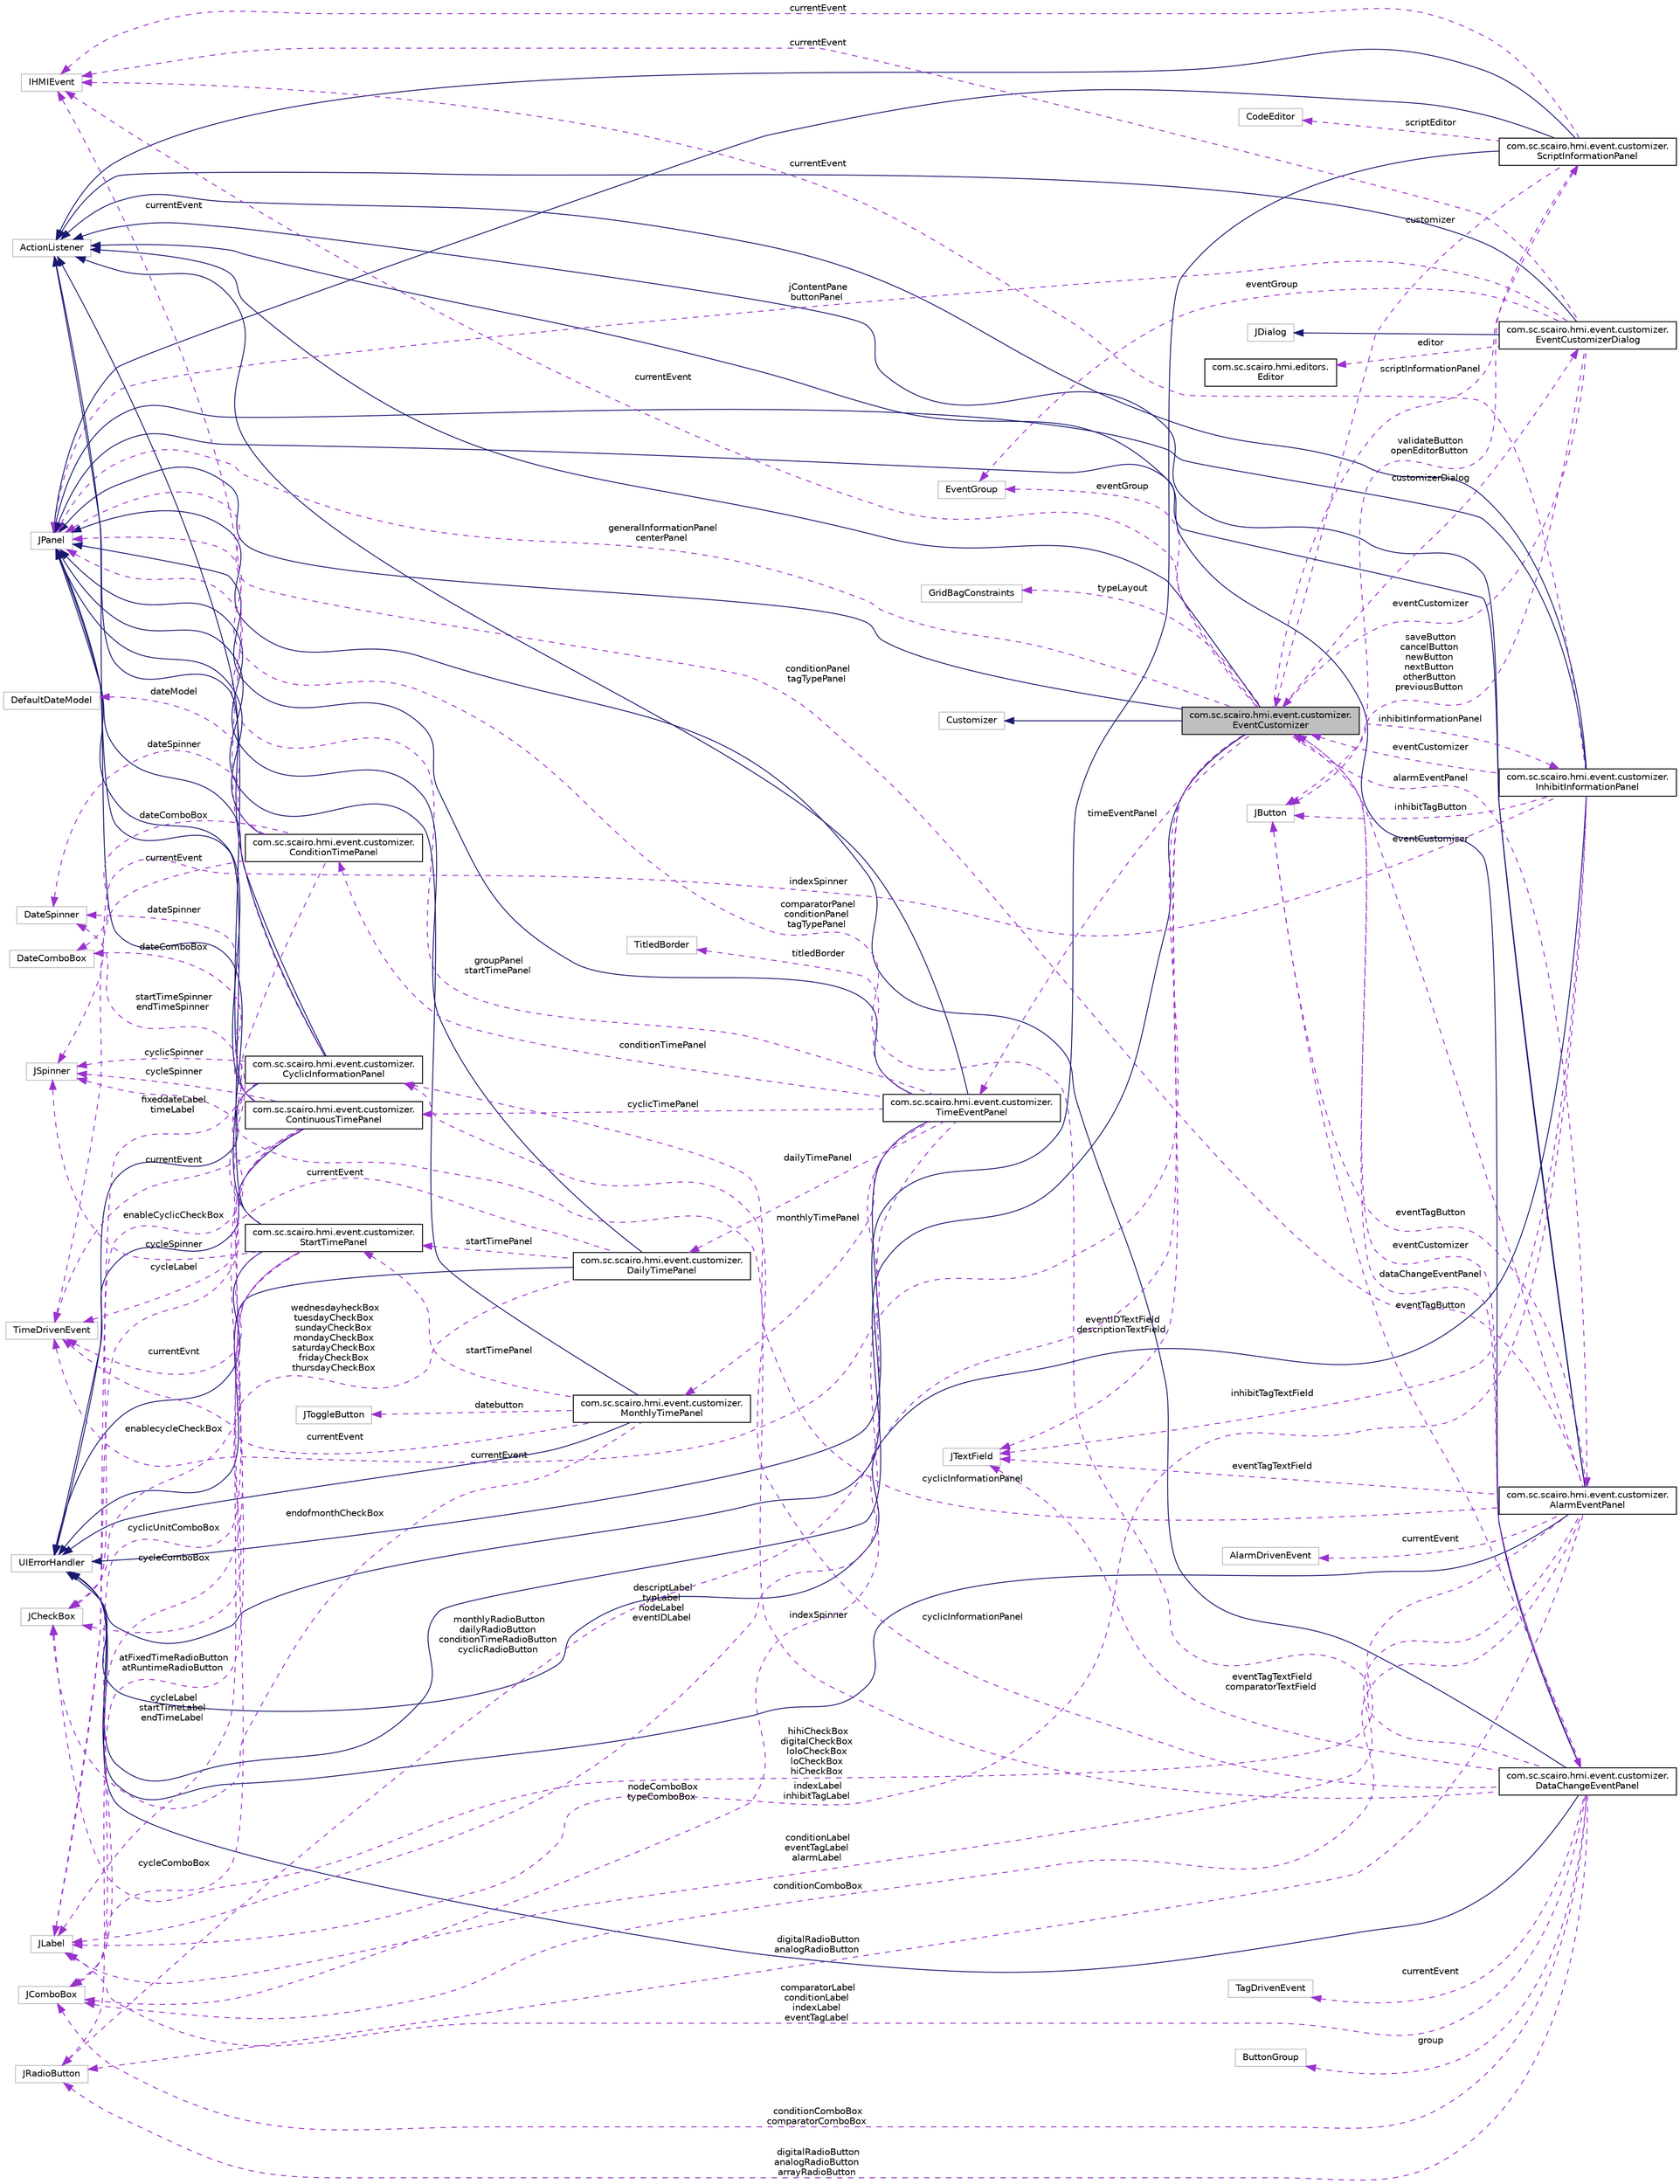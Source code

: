 digraph "com.sc.scairo.hmi.event.customizer.EventCustomizer"
{
 // LATEX_PDF_SIZE
  edge [fontname="Helvetica",fontsize="10",labelfontname="Helvetica",labelfontsize="10"];
  node [fontname="Helvetica",fontsize="10",shape=record];
  rankdir="LR";
  Node1 [label="com.sc.scairo.hmi.event.customizer.\lEventCustomizer",height=0.2,width=0.4,color="black", fillcolor="grey75", style="filled", fontcolor="black",tooltip=" "];
  Node2 -> Node1 [dir="back",color="midnightblue",fontsize="10",style="solid",fontname="Helvetica"];
  Node2 [label="JPanel",height=0.2,width=0.4,color="grey75", fillcolor="white", style="filled",tooltip=" "];
  Node3 -> Node1 [dir="back",color="midnightblue",fontsize="10",style="solid",fontname="Helvetica"];
  Node3 [label="ActionListener",height=0.2,width=0.4,color="grey75", fillcolor="white", style="filled",tooltip=" "];
  Node4 -> Node1 [dir="back",color="midnightblue",fontsize="10",style="solid",fontname="Helvetica"];
  Node4 [label="Customizer",height=0.2,width=0.4,color="grey75", fillcolor="white", style="filled",tooltip=" "];
  Node5 -> Node1 [dir="back",color="midnightblue",fontsize="10",style="solid",fontname="Helvetica"];
  Node5 [label="UIErrorHandler",height=0.2,width=0.4,color="grey75", fillcolor="white", style="filled",tooltip=" "];
  Node6 -> Node1 [dir="back",color="darkorchid3",fontsize="10",style="dashed",label=" scriptInformationPanel" ,fontname="Helvetica"];
  Node6 [label="com.sc.scairo.hmi.event.customizer.\lScriptInformationPanel",height=0.2,width=0.4,color="black", fillcolor="white", style="filled",URL="$classcom_1_1sc_1_1scairo_1_1hmi_1_1event_1_1customizer_1_1_script_information_panel.html",tooltip=" "];
  Node2 -> Node6 [dir="back",color="midnightblue",fontsize="10",style="solid",fontname="Helvetica"];
  Node3 -> Node6 [dir="back",color="midnightblue",fontsize="10",style="solid",fontname="Helvetica"];
  Node5 -> Node6 [dir="back",color="midnightblue",fontsize="10",style="solid",fontname="Helvetica"];
  Node7 -> Node6 [dir="back",color="darkorchid3",fontsize="10",style="dashed",label=" validateButton\nopenEditorButton" ,fontname="Helvetica"];
  Node7 [label="JButton",height=0.2,width=0.4,color="grey75", fillcolor="white", style="filled",tooltip=" "];
  Node8 -> Node6 [dir="back",color="darkorchid3",fontsize="10",style="dashed",label=" currentEvent" ,fontname="Helvetica"];
  Node8 [label="IHMIEvent",height=0.2,width=0.4,color="grey75", fillcolor="white", style="filled",tooltip=" "];
  Node9 -> Node6 [dir="back",color="darkorchid3",fontsize="10",style="dashed",label=" scriptEditor" ,fontname="Helvetica"];
  Node9 [label="CodeEditor",height=0.2,width=0.4,color="grey75", fillcolor="white", style="filled",tooltip=" "];
  Node1 -> Node6 [dir="back",color="darkorchid3",fontsize="10",style="dashed",label=" customizer" ,fontname="Helvetica"];
  Node10 -> Node1 [dir="back",color="darkorchid3",fontsize="10",style="dashed",label=" inhibitInformationPanel" ,fontname="Helvetica"];
  Node10 [label="com.sc.scairo.hmi.event.customizer.\lInhibitInformationPanel",height=0.2,width=0.4,color="black", fillcolor="white", style="filled",URL="$classcom_1_1sc_1_1scairo_1_1hmi_1_1event_1_1customizer_1_1_inhibit_information_panel.html",tooltip=" "];
  Node2 -> Node10 [dir="back",color="midnightblue",fontsize="10",style="solid",fontname="Helvetica"];
  Node3 -> Node10 [dir="back",color="midnightblue",fontsize="10",style="solid",fontname="Helvetica"];
  Node5 -> Node10 [dir="back",color="midnightblue",fontsize="10",style="solid",fontname="Helvetica"];
  Node7 -> Node10 [dir="back",color="darkorchid3",fontsize="10",style="dashed",label=" inhibitTagButton" ,fontname="Helvetica"];
  Node8 -> Node10 [dir="back",color="darkorchid3",fontsize="10",style="dashed",label=" currentEvent" ,fontname="Helvetica"];
  Node11 -> Node10 [dir="back",color="darkorchid3",fontsize="10",style="dashed",label=" inhibitTagTextField" ,fontname="Helvetica"];
  Node11 [label="JTextField",height=0.2,width=0.4,color="grey75", fillcolor="white", style="filled",tooltip=" "];
  Node12 -> Node10 [dir="back",color="darkorchid3",fontsize="10",style="dashed",label=" indexSpinner" ,fontname="Helvetica"];
  Node12 [label="JSpinner",height=0.2,width=0.4,color="grey75", fillcolor="white", style="filled",tooltip=" "];
  Node1 -> Node10 [dir="back",color="darkorchid3",fontsize="10",style="dashed",label=" eventCustomizer" ,fontname="Helvetica"];
  Node13 -> Node10 [dir="back",color="darkorchid3",fontsize="10",style="dashed",label=" indexLabel\ninhibitTagLabel" ,fontname="Helvetica"];
  Node13 [label="JLabel",height=0.2,width=0.4,color="grey75", fillcolor="white", style="filled",tooltip=" "];
  Node14 -> Node1 [dir="back",color="darkorchid3",fontsize="10",style="dashed",label=" typeLayout" ,fontname="Helvetica"];
  Node14 [label="GridBagConstraints",height=0.2,width=0.4,color="grey75", fillcolor="white", style="filled",tooltip=" "];
  Node8 -> Node1 [dir="back",color="darkorchid3",fontsize="10",style="dashed",label=" currentEvent" ,fontname="Helvetica"];
  Node15 -> Node1 [dir="back",color="darkorchid3",fontsize="10",style="dashed",label=" dataChangeEventPanel" ,fontname="Helvetica"];
  Node15 [label="com.sc.scairo.hmi.event.customizer.\lDataChangeEventPanel",height=0.2,width=0.4,color="black", fillcolor="white", style="filled",URL="$classcom_1_1sc_1_1scairo_1_1hmi_1_1event_1_1customizer_1_1_data_change_event_panel.html",tooltip=" "];
  Node2 -> Node15 [dir="back",color="midnightblue",fontsize="10",style="solid",fontname="Helvetica"];
  Node3 -> Node15 [dir="back",color="midnightblue",fontsize="10",style="solid",fontname="Helvetica"];
  Node5 -> Node15 [dir="back",color="midnightblue",fontsize="10",style="solid",fontname="Helvetica"];
  Node7 -> Node15 [dir="back",color="darkorchid3",fontsize="10",style="dashed",label=" eventTagButton" ,fontname="Helvetica"];
  Node11 -> Node15 [dir="back",color="darkorchid3",fontsize="10",style="dashed",label=" eventTagTextField\ncomparatorTextField" ,fontname="Helvetica"];
  Node12 -> Node15 [dir="back",color="darkorchid3",fontsize="10",style="dashed",label=" indexSpinner" ,fontname="Helvetica"];
  Node16 -> Node15 [dir="back",color="darkorchid3",fontsize="10",style="dashed",label=" group" ,fontname="Helvetica"];
  Node16 [label="ButtonGroup",height=0.2,width=0.4,color="grey75", fillcolor="white", style="filled",tooltip=" "];
  Node1 -> Node15 [dir="back",color="darkorchid3",fontsize="10",style="dashed",label=" eventCustomizer" ,fontname="Helvetica"];
  Node17 -> Node15 [dir="back",color="darkorchid3",fontsize="10",style="dashed",label=" cyclicInformationPanel" ,fontname="Helvetica"];
  Node17 [label="com.sc.scairo.hmi.event.customizer.\lCyclicInformationPanel",height=0.2,width=0.4,color="black", fillcolor="white", style="filled",URL="$classcom_1_1sc_1_1scairo_1_1hmi_1_1event_1_1customizer_1_1_cyclic_information_panel.html",tooltip=" "];
  Node2 -> Node17 [dir="back",color="midnightblue",fontsize="10",style="solid",fontname="Helvetica"];
  Node3 -> Node17 [dir="back",color="midnightblue",fontsize="10",style="solid",fontname="Helvetica"];
  Node5 -> Node17 [dir="back",color="midnightblue",fontsize="10",style="solid",fontname="Helvetica"];
  Node18 -> Node17 [dir="back",color="darkorchid3",fontsize="10",style="dashed",label=" enableCyclicCheckBox" ,fontname="Helvetica"];
  Node18 [label="JCheckBox",height=0.2,width=0.4,color="grey75", fillcolor="white", style="filled",tooltip=" "];
  Node8 -> Node17 [dir="back",color="darkorchid3",fontsize="10",style="dashed",label=" currentEvent" ,fontname="Helvetica"];
  Node12 -> Node17 [dir="back",color="darkorchid3",fontsize="10",style="dashed",label=" cyclicSpinner" ,fontname="Helvetica"];
  Node19 -> Node17 [dir="back",color="darkorchid3",fontsize="10",style="dashed",label=" cyclicUnitComboBox" ,fontname="Helvetica"];
  Node19 [label="JComboBox",height=0.2,width=0.4,color="grey75", fillcolor="white", style="filled",tooltip=" "];
  Node19 -> Node15 [dir="back",color="darkorchid3",fontsize="10",style="dashed",label=" conditionComboBox\ncomparatorComboBox" ,fontname="Helvetica"];
  Node13 -> Node15 [dir="back",color="darkorchid3",fontsize="10",style="dashed",label=" comparatorLabel\nconditionLabel\nindexLabel\neventTagLabel" ,fontname="Helvetica"];
  Node2 -> Node15 [dir="back",color="darkorchid3",fontsize="10",style="dashed",label=" comparatorPanel\nconditionPanel\ntagTypePanel" ,fontname="Helvetica"];
  Node20 -> Node15 [dir="back",color="darkorchid3",fontsize="10",style="dashed",label=" currentEvent" ,fontname="Helvetica"];
  Node20 [label="TagDrivenEvent",height=0.2,width=0.4,color="grey75", fillcolor="white", style="filled",tooltip=" "];
  Node21 -> Node15 [dir="back",color="darkorchid3",fontsize="10",style="dashed",label=" digitalRadioButton\nanalogRadioButton\narrayRadioButton" ,fontname="Helvetica"];
  Node21 [label="JRadioButton",height=0.2,width=0.4,color="grey75", fillcolor="white", style="filled",tooltip=" "];
  Node11 -> Node1 [dir="back",color="darkorchid3",fontsize="10",style="dashed",label=" eventIDTextField\ndescriptionTextField" ,fontname="Helvetica"];
  Node22 -> Node1 [dir="back",color="darkorchid3",fontsize="10",style="dashed",label=" timeEventPanel" ,fontname="Helvetica"];
  Node22 [label="com.sc.scairo.hmi.event.customizer.\lTimeEventPanel",height=0.2,width=0.4,color="black", fillcolor="white", style="filled",URL="$classcom_1_1sc_1_1scairo_1_1hmi_1_1event_1_1customizer_1_1_time_event_panel.html",tooltip=" "];
  Node2 -> Node22 [dir="back",color="midnightblue",fontsize="10",style="solid",fontname="Helvetica"];
  Node3 -> Node22 [dir="back",color="midnightblue",fontsize="10",style="solid",fontname="Helvetica"];
  Node5 -> Node22 [dir="back",color="midnightblue",fontsize="10",style="solid",fontname="Helvetica"];
  Node23 -> Node22 [dir="back",color="darkorchid3",fontsize="10",style="dashed",label=" currentEvent" ,fontname="Helvetica"];
  Node23 [label="TimeDrivenEvent",height=0.2,width=0.4,color="grey75", fillcolor="white", style="filled",tooltip=" "];
  Node24 -> Node22 [dir="back",color="darkorchid3",fontsize="10",style="dashed",label=" conditionTimePanel" ,fontname="Helvetica"];
  Node24 [label="com.sc.scairo.hmi.event.customizer.\lConditionTimePanel",height=0.2,width=0.4,color="black", fillcolor="white", style="filled",URL="$classcom_1_1sc_1_1scairo_1_1hmi_1_1event_1_1customizer_1_1_condition_time_panel.html",tooltip=" "];
  Node2 -> Node24 [dir="back",color="midnightblue",fontsize="10",style="solid",fontname="Helvetica"];
  Node25 -> Node24 [dir="back",color="darkorchid3",fontsize="10",style="dashed",label=" dateSpinner" ,fontname="Helvetica"];
  Node25 [label="DateSpinner",height=0.2,width=0.4,color="grey75", fillcolor="white", style="filled",tooltip=" "];
  Node23 -> Node24 [dir="back",color="darkorchid3",fontsize="10",style="dashed",label=" currentEvent" ,fontname="Helvetica"];
  Node26 -> Node24 [dir="back",color="darkorchid3",fontsize="10",style="dashed",label=" dateComboBox" ,fontname="Helvetica"];
  Node26 [label="DateComboBox",height=0.2,width=0.4,color="grey75", fillcolor="white", style="filled",tooltip=" "];
  Node27 -> Node24 [dir="back",color="darkorchid3",fontsize="10",style="dashed",label=" dateModel" ,fontname="Helvetica"];
  Node27 [label="DefaultDateModel",height=0.2,width=0.4,color="grey75", fillcolor="white", style="filled",tooltip=" "];
  Node13 -> Node24 [dir="back",color="darkorchid3",fontsize="10",style="dashed",label=" fixeddateLabel\ntimeLabel" ,fontname="Helvetica"];
  Node28 -> Node22 [dir="back",color="darkorchid3",fontsize="10",style="dashed",label=" monthlyTimePanel" ,fontname="Helvetica"];
  Node28 [label="com.sc.scairo.hmi.event.customizer.\lMonthlyTimePanel",height=0.2,width=0.4,color="black", fillcolor="white", style="filled",URL="$classcom_1_1sc_1_1scairo_1_1hmi_1_1event_1_1customizer_1_1_monthly_time_panel.html",tooltip=" "];
  Node2 -> Node28 [dir="back",color="midnightblue",fontsize="10",style="solid",fontname="Helvetica"];
  Node5 -> Node28 [dir="back",color="midnightblue",fontsize="10",style="solid",fontname="Helvetica"];
  Node18 -> Node28 [dir="back",color="darkorchid3",fontsize="10",style="dashed",label=" endofmonthCheckBox" ,fontname="Helvetica"];
  Node23 -> Node28 [dir="back",color="darkorchid3",fontsize="10",style="dashed",label=" currentEvent" ,fontname="Helvetica"];
  Node29 -> Node28 [dir="back",color="darkorchid3",fontsize="10",style="dashed",label=" startTimePanel" ,fontname="Helvetica"];
  Node29 [label="com.sc.scairo.hmi.event.customizer.\lStartTimePanel",height=0.2,width=0.4,color="black", fillcolor="white", style="filled",URL="$classcom_1_1sc_1_1scairo_1_1hmi_1_1event_1_1customizer_1_1_start_time_panel.html",tooltip=" "];
  Node2 -> Node29 [dir="back",color="midnightblue",fontsize="10",style="solid",fontname="Helvetica"];
  Node3 -> Node29 [dir="back",color="midnightblue",fontsize="10",style="solid",fontname="Helvetica"];
  Node5 -> Node29 [dir="back",color="midnightblue",fontsize="10",style="solid",fontname="Helvetica"];
  Node25 -> Node29 [dir="back",color="darkorchid3",fontsize="10",style="dashed",label=" startTimeSpinner\nendTimeSpinner" ,fontname="Helvetica"];
  Node18 -> Node29 [dir="back",color="darkorchid3",fontsize="10",style="dashed",label=" enablecycleCheckBox" ,fontname="Helvetica"];
  Node23 -> Node29 [dir="back",color="darkorchid3",fontsize="10",style="dashed",label=" currentEvnt" ,fontname="Helvetica"];
  Node12 -> Node29 [dir="back",color="darkorchid3",fontsize="10",style="dashed",label=" cycleSpinner" ,fontname="Helvetica"];
  Node19 -> Node29 [dir="back",color="darkorchid3",fontsize="10",style="dashed",label=" cycleComboBox" ,fontname="Helvetica"];
  Node13 -> Node29 [dir="back",color="darkorchid3",fontsize="10",style="dashed",label=" cycleLabel\nstartTimeLabel\nendTimeLabel" ,fontname="Helvetica"];
  Node30 -> Node28 [dir="back",color="darkorchid3",fontsize="10",style="dashed",label=" datebutton" ,fontname="Helvetica"];
  Node30 [label="JToggleButton",height=0.2,width=0.4,color="grey75", fillcolor="white", style="filled",tooltip=" "];
  Node31 -> Node22 [dir="back",color="darkorchid3",fontsize="10",style="dashed",label=" titledBorder" ,fontname="Helvetica"];
  Node31 [label="TitledBorder",height=0.2,width=0.4,color="grey75", fillcolor="white", style="filled",tooltip=" "];
  Node2 -> Node22 [dir="back",color="darkorchid3",fontsize="10",style="dashed",label=" groupPanel\nstartTimePanel" ,fontname="Helvetica"];
  Node32 -> Node22 [dir="back",color="darkorchid3",fontsize="10",style="dashed",label=" cyclicTimePanel" ,fontname="Helvetica"];
  Node32 [label="com.sc.scairo.hmi.event.customizer.\lContinuousTimePanel",height=0.2,width=0.4,color="black", fillcolor="white", style="filled",URL="$classcom_1_1sc_1_1scairo_1_1hmi_1_1event_1_1customizer_1_1_continuous_time_panel.html",tooltip=" "];
  Node2 -> Node32 [dir="back",color="midnightblue",fontsize="10",style="solid",fontname="Helvetica"];
  Node3 -> Node32 [dir="back",color="midnightblue",fontsize="10",style="solid",fontname="Helvetica"];
  Node5 -> Node32 [dir="back",color="midnightblue",fontsize="10",style="solid",fontname="Helvetica"];
  Node25 -> Node32 [dir="back",color="darkorchid3",fontsize="10",style="dashed",label=" dateSpinner" ,fontname="Helvetica"];
  Node23 -> Node32 [dir="back",color="darkorchid3",fontsize="10",style="dashed",label=" currentEvent" ,fontname="Helvetica"];
  Node26 -> Node32 [dir="back",color="darkorchid3",fontsize="10",style="dashed",label=" dateComboBox" ,fontname="Helvetica"];
  Node12 -> Node32 [dir="back",color="darkorchid3",fontsize="10",style="dashed",label=" cycleSpinner" ,fontname="Helvetica"];
  Node19 -> Node32 [dir="back",color="darkorchid3",fontsize="10",style="dashed",label=" cycleComboBox" ,fontname="Helvetica"];
  Node13 -> Node32 [dir="back",color="darkorchid3",fontsize="10",style="dashed",label=" cycleLabel" ,fontname="Helvetica"];
  Node21 -> Node32 [dir="back",color="darkorchid3",fontsize="10",style="dashed",label=" atFixedTimeRadioButton\natRuntimeRadioButton" ,fontname="Helvetica"];
  Node21 -> Node22 [dir="back",color="darkorchid3",fontsize="10",style="dashed",label=" monthlyRadioButton\ndailyRadioButton\nconditionTimeRadioButton\ncyclicRadioButton" ,fontname="Helvetica"];
  Node33 -> Node22 [dir="back",color="darkorchid3",fontsize="10",style="dashed",label=" dailyTimePanel" ,fontname="Helvetica"];
  Node33 [label="com.sc.scairo.hmi.event.customizer.\lDailyTimePanel",height=0.2,width=0.4,color="black", fillcolor="white", style="filled",URL="$classcom_1_1sc_1_1scairo_1_1hmi_1_1event_1_1customizer_1_1_daily_time_panel.html",tooltip=" "];
  Node2 -> Node33 [dir="back",color="midnightblue",fontsize="10",style="solid",fontname="Helvetica"];
  Node5 -> Node33 [dir="back",color="midnightblue",fontsize="10",style="solid",fontname="Helvetica"];
  Node18 -> Node33 [dir="back",color="darkorchid3",fontsize="10",style="dashed",label=" wednesdayheckBox\ntuesdayCheckBox\nsundayCheckBox\nmondayCheckBox\nsaturdayCheckBox\nfridayCheckBox\nthursdayCheckBox" ,fontname="Helvetica"];
  Node23 -> Node33 [dir="back",color="darkorchid3",fontsize="10",style="dashed",label=" currentEvent" ,fontname="Helvetica"];
  Node29 -> Node33 [dir="back",color="darkorchid3",fontsize="10",style="dashed",label=" startTimePanel" ,fontname="Helvetica"];
  Node19 -> Node1 [dir="back",color="darkorchid3",fontsize="10",style="dashed",label=" nodeComboBox\ntypeComboBox" ,fontname="Helvetica"];
  Node13 -> Node1 [dir="back",color="darkorchid3",fontsize="10",style="dashed",label=" descriptLabel\ntypLabel\nnodeLabel\neventIDLabel" ,fontname="Helvetica"];
  Node34 -> Node1 [dir="back",color="darkorchid3",fontsize="10",style="dashed",label=" eventGroup" ,fontname="Helvetica"];
  Node34 [label="EventGroup",height=0.2,width=0.4,color="grey75", fillcolor="white", style="filled",tooltip=" "];
  Node2 -> Node1 [dir="back",color="darkorchid3",fontsize="10",style="dashed",label=" generalInformationPanel\ncenterPanel" ,fontname="Helvetica"];
  Node35 -> Node1 [dir="back",color="darkorchid3",fontsize="10",style="dashed",label=" customizerDialog" ,fontname="Helvetica"];
  Node35 [label="com.sc.scairo.hmi.event.customizer.\lEventCustomizerDialog",height=0.2,width=0.4,color="black", fillcolor="white", style="filled",URL="$classcom_1_1sc_1_1scairo_1_1hmi_1_1event_1_1customizer_1_1_event_customizer_dialog.html",tooltip=" "];
  Node36 -> Node35 [dir="back",color="midnightblue",fontsize="10",style="solid",fontname="Helvetica"];
  Node36 [label="JDialog",height=0.2,width=0.4,color="grey75", fillcolor="white", style="filled",tooltip=" "];
  Node3 -> Node35 [dir="back",color="midnightblue",fontsize="10",style="solid",fontname="Helvetica"];
  Node7 -> Node35 [dir="back",color="darkorchid3",fontsize="10",style="dashed",label=" saveButton\ncancelButton\nnewButton\nnextButton\notherButton\npreviousButton" ,fontname="Helvetica"];
  Node8 -> Node35 [dir="back",color="darkorchid3",fontsize="10",style="dashed",label=" currentEvent" ,fontname="Helvetica"];
  Node1 -> Node35 [dir="back",color="darkorchid3",fontsize="10",style="dashed",label=" eventCustomizer" ,fontname="Helvetica"];
  Node34 -> Node35 [dir="back",color="darkorchid3",fontsize="10",style="dashed",label=" eventGroup" ,fontname="Helvetica"];
  Node2 -> Node35 [dir="back",color="darkorchid3",fontsize="10",style="dashed",label=" jContentPane\nbuttonPanel" ,fontname="Helvetica"];
  Node37 -> Node35 [dir="back",color="darkorchid3",fontsize="10",style="dashed",label=" editor" ,fontname="Helvetica"];
  Node37 [label="com.sc.scairo.hmi.editors.\lEditor",height=0.2,width=0.4,color="black", fillcolor="white", style="filled",URL="$interfacecom_1_1sc_1_1scairo_1_1hmi_1_1editors_1_1_editor.html",tooltip=" "];
  Node38 -> Node1 [dir="back",color="darkorchid3",fontsize="10",style="dashed",label=" alarmEventPanel" ,fontname="Helvetica"];
  Node38 [label="com.sc.scairo.hmi.event.customizer.\lAlarmEventPanel",height=0.2,width=0.4,color="black", fillcolor="white", style="filled",URL="$classcom_1_1sc_1_1scairo_1_1hmi_1_1event_1_1customizer_1_1_alarm_event_panel.html",tooltip=" "];
  Node2 -> Node38 [dir="back",color="midnightblue",fontsize="10",style="solid",fontname="Helvetica"];
  Node3 -> Node38 [dir="back",color="midnightblue",fontsize="10",style="solid",fontname="Helvetica"];
  Node5 -> Node38 [dir="back",color="midnightblue",fontsize="10",style="solid",fontname="Helvetica"];
  Node18 -> Node38 [dir="back",color="darkorchid3",fontsize="10",style="dashed",label=" hihiCheckBox\ndigitalCheckBox\nloloCheckBox\nloCheckBox\nhiCheckBox" ,fontname="Helvetica"];
  Node7 -> Node38 [dir="back",color="darkorchid3",fontsize="10",style="dashed",label=" eventTagButton" ,fontname="Helvetica"];
  Node39 -> Node38 [dir="back",color="darkorchid3",fontsize="10",style="dashed",label=" currentEvent" ,fontname="Helvetica"];
  Node39 [label="AlarmDrivenEvent",height=0.2,width=0.4,color="grey75", fillcolor="white", style="filled",tooltip=" "];
  Node11 -> Node38 [dir="back",color="darkorchid3",fontsize="10",style="dashed",label=" eventTagTextField" ,fontname="Helvetica"];
  Node1 -> Node38 [dir="back",color="darkorchid3",fontsize="10",style="dashed",label=" eventCustomizer" ,fontname="Helvetica"];
  Node17 -> Node38 [dir="back",color="darkorchid3",fontsize="10",style="dashed",label=" cyclicInformationPanel" ,fontname="Helvetica"];
  Node19 -> Node38 [dir="back",color="darkorchid3",fontsize="10",style="dashed",label=" conditionComboBox" ,fontname="Helvetica"];
  Node13 -> Node38 [dir="back",color="darkorchid3",fontsize="10",style="dashed",label=" conditionLabel\neventTagLabel\nalarmLabel" ,fontname="Helvetica"];
  Node2 -> Node38 [dir="back",color="darkorchid3",fontsize="10",style="dashed",label=" conditionPanel\ntagTypePanel" ,fontname="Helvetica"];
  Node21 -> Node38 [dir="back",color="darkorchid3",fontsize="10",style="dashed",label=" digitalRadioButton\nanalogRadioButton" ,fontname="Helvetica"];
}
